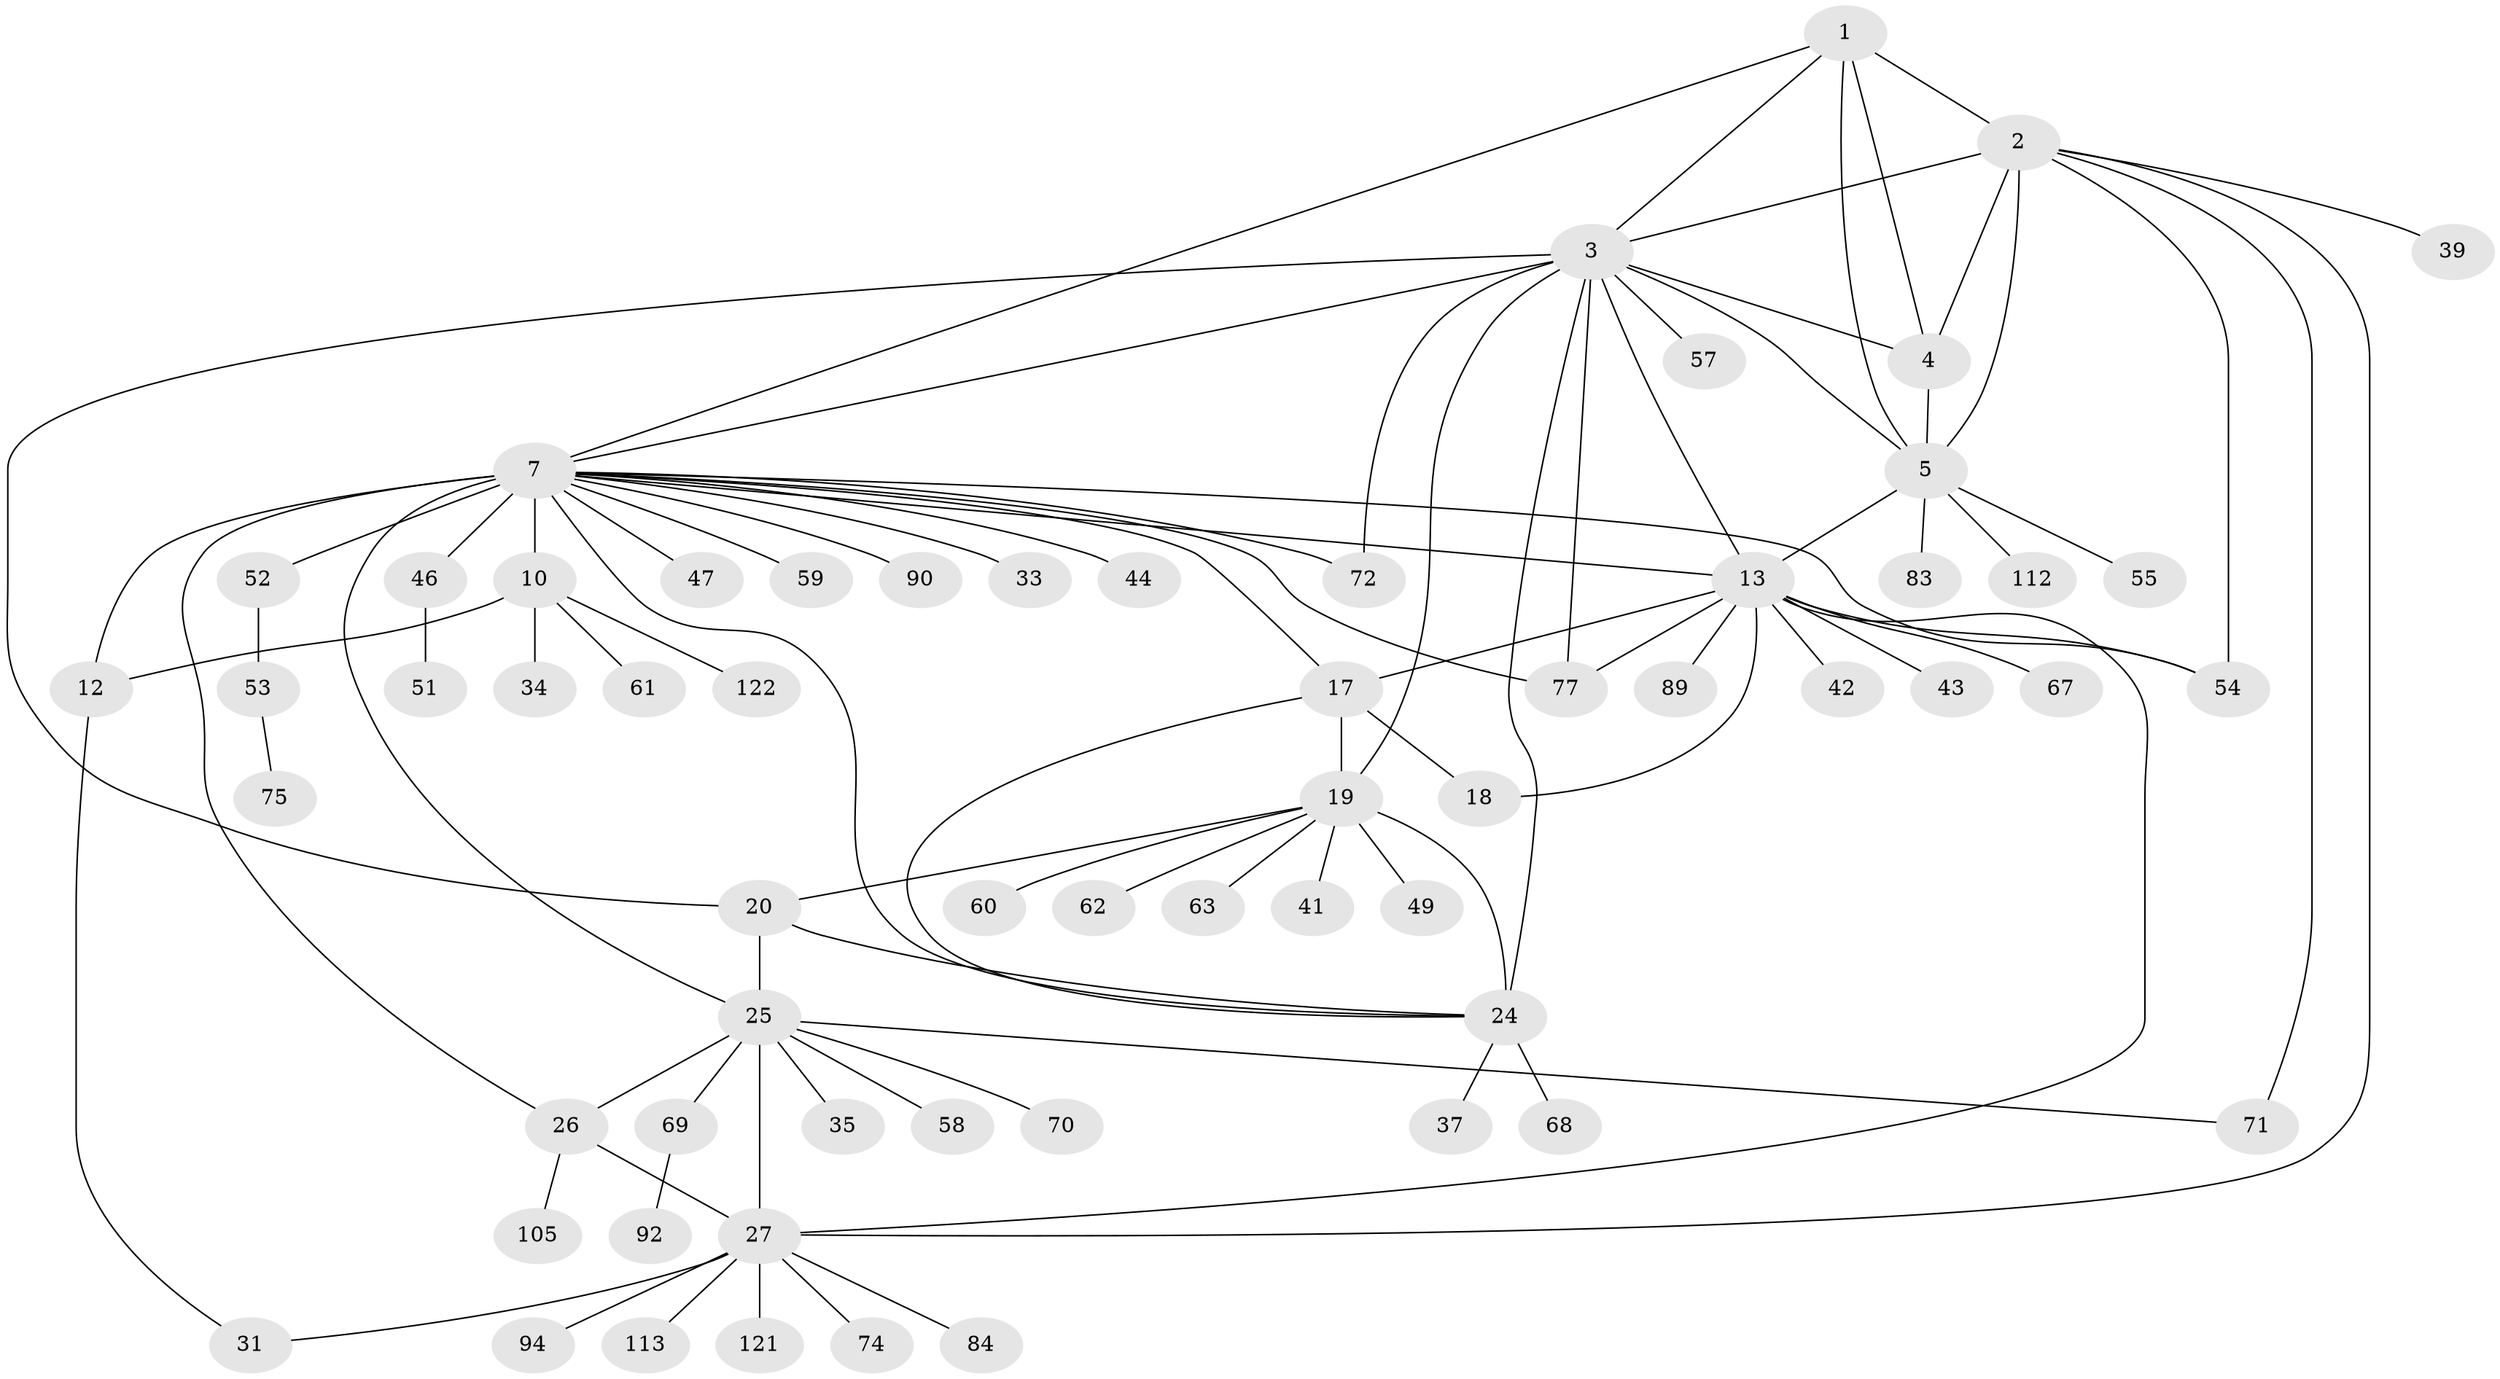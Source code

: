 // original degree distribution, {7: 0.016129032258064516, 11: 0.016129032258064516, 8: 0.04032258064516129, 5: 0.024193548387096774, 9: 0.08064516129032258, 10: 0.016129032258064516, 13: 0.008064516129032258, 6: 0.024193548387096774, 12: 0.016129032258064516, 2: 0.18548387096774194, 4: 0.008064516129032258, 1: 0.5241935483870968, 3: 0.04032258064516129}
// Generated by graph-tools (version 1.1) at 2025/19/03/04/25 18:19:54]
// undirected, 62 vertices, 91 edges
graph export_dot {
graph [start="1"]
  node [color=gray90,style=filled];
  1;
  2 [super="+86+80"];
  3 [super="+101+98+21"];
  4;
  5 [super="+6+38"];
  7 [super="+11+8+123"];
  10;
  12;
  13 [super="+14"];
  17 [super="+45"];
  18;
  19 [super="+22+64+50+117+118+23+79"];
  20;
  24 [super="+32+48"];
  25 [super="+73+97+30+36+28"];
  26;
  27 [super="+29+56+119"];
  31;
  33;
  34;
  35;
  37;
  39;
  41;
  42;
  43;
  44;
  46;
  47;
  49;
  51 [super="+95"];
  52 [super="+111"];
  53 [super="+110"];
  54 [super="+78"];
  55;
  57;
  58;
  59 [super="+66"];
  60;
  61;
  62;
  63 [super="+108"];
  67;
  68;
  69;
  70;
  71;
  72;
  74;
  75;
  77 [super="+99"];
  83;
  84;
  89;
  90;
  92 [super="+116"];
  94;
  105;
  112;
  113;
  121;
  122;
  1 -- 2;
  1 -- 3 [weight=2];
  1 -- 4;
  1 -- 5 [weight=2];
  1 -- 7;
  2 -- 3;
  2 -- 4;
  2 -- 5 [weight=2];
  2 -- 27;
  2 -- 39;
  2 -- 71;
  2 -- 54;
  3 -- 4;
  3 -- 5 [weight=2];
  3 -- 13;
  3 -- 7;
  3 -- 72;
  3 -- 77;
  3 -- 19 [weight=3];
  3 -- 20;
  3 -- 24;
  3 -- 57;
  4 -- 5 [weight=2];
  5 -- 83;
  5 -- 112;
  5 -- 55;
  5 -- 13;
  7 -- 10 [weight=4];
  7 -- 12 [weight=4];
  7 -- 44;
  7 -- 54;
  7 -- 72;
  7 -- 25;
  7 -- 77;
  7 -- 46;
  7 -- 52;
  7 -- 90;
  7 -- 33;
  7 -- 13;
  7 -- 47;
  7 -- 24;
  7 -- 26;
  7 -- 59;
  7 -- 17;
  10 -- 12;
  10 -- 34;
  10 -- 61;
  10 -- 122;
  12 -- 31;
  13 -- 17 [weight=4];
  13 -- 18 [weight=4];
  13 -- 42;
  13 -- 89;
  13 -- 67;
  13 -- 43;
  13 -- 77;
  13 -- 54;
  13 -- 27;
  17 -- 18;
  17 -- 24;
  17 -- 19 [weight=2];
  19 -- 20 [weight=3];
  19 -- 24 [weight=3];
  19 -- 41;
  19 -- 49;
  19 -- 60;
  19 -- 62;
  19 -- 63;
  20 -- 24;
  20 -- 25;
  24 -- 37;
  24 -- 68;
  25 -- 26 [weight=3];
  25 -- 27 [weight=6];
  25 -- 69;
  25 -- 71;
  25 -- 58;
  25 -- 35;
  25 -- 70;
  26 -- 27 [weight=2];
  26 -- 105;
  27 -- 121;
  27 -- 74;
  27 -- 113;
  27 -- 84;
  27 -- 94;
  27 -- 31;
  46 -- 51;
  52 -- 53;
  53 -- 75;
  69 -- 92;
}

